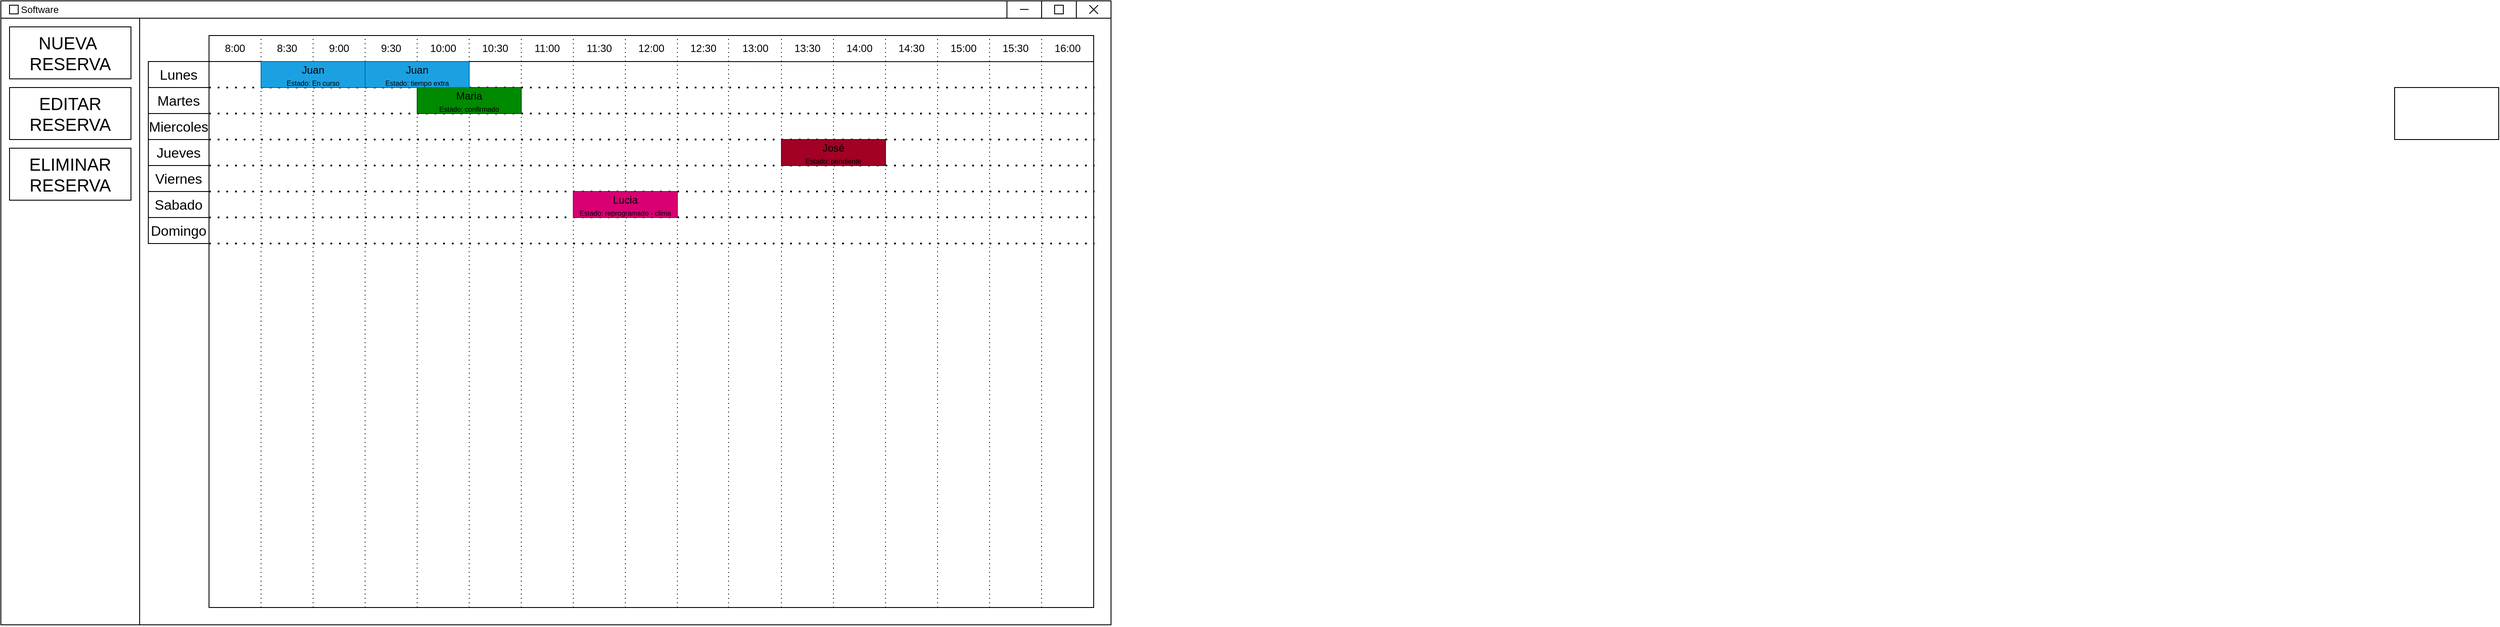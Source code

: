<mxfile version="24.1.0" type="device">
  <diagram name="Página-1" id="wPn8jwSM_K-0Jj4T_NUa">
    <mxGraphModel dx="1434" dy="884" grid="1" gridSize="10" guides="1" tooltips="1" connect="1" arrows="1" fold="1" page="0" pageScale="1" pageWidth="827" pageHeight="1169" math="0" shadow="0">
      <root>
        <mxCell id="0" />
        <mxCell id="1" parent="0" />
        <mxCell id="ogFok0TsDtVtjjmdeKhT-1" value="" style="rounded=0;whiteSpace=wrap;html=1;" parent="1" vertex="1">
          <mxGeometry x="240" y="190" width="1280" height="720" as="geometry" />
        </mxCell>
        <mxCell id="ogFok0TsDtVtjjmdeKhT-3" value="" style="rounded=0;whiteSpace=wrap;html=1;" parent="1" vertex="1">
          <mxGeometry x="3000" y="290" width="120" height="60" as="geometry" />
        </mxCell>
        <mxCell id="ogFok0TsDtVtjjmdeKhT-15" value="" style="rounded=0;whiteSpace=wrap;html=1;" parent="1" vertex="1">
          <mxGeometry x="250" y="195" width="10" height="10" as="geometry" />
        </mxCell>
        <mxCell id="ogFok0TsDtVtjjmdeKhT-16" value="Software" style="text;html=1;strokeColor=none;fillColor=none;align=center;verticalAlign=middle;whiteSpace=wrap;rounded=0;fontSize=11;" parent="1" vertex="1">
          <mxGeometry x="260" y="192.5" width="50" height="15" as="geometry" />
        </mxCell>
        <mxCell id="ogFok0TsDtVtjjmdeKhT-17" value="" style="rounded=0;whiteSpace=wrap;html=1;" parent="1" vertex="1">
          <mxGeometry x="480" y="230" width="1020" height="660" as="geometry" />
        </mxCell>
        <mxCell id="ogFok0TsDtVtjjmdeKhT-19" value="" style="endArrow=none;html=1;rounded=0;" parent="1" edge="1">
          <mxGeometry width="50" height="50" relative="1" as="geometry">
            <mxPoint x="400" y="910" as="sourcePoint" />
            <mxPoint x="400" y="210" as="targetPoint" />
          </mxGeometry>
        </mxCell>
        <mxCell id="ogFok0TsDtVtjjmdeKhT-21" value="" style="endArrow=none;html=1;rounded=0;dashed=1;dashPattern=1 4;" parent="1" edge="1">
          <mxGeometry width="50" height="50" relative="1" as="geometry">
            <mxPoint x="540" y="890" as="sourcePoint" />
            <mxPoint x="540" y="230" as="targetPoint" />
          </mxGeometry>
        </mxCell>
        <mxCell id="PAHCJ1F32AMoel25DWfm-1" value="" style="endArrow=none;html=1;rounded=0;dashed=1;dashPattern=1 4;" edge="1" parent="1">
          <mxGeometry width="50" height="50" relative="1" as="geometry">
            <mxPoint x="600" y="890" as="sourcePoint" />
            <mxPoint x="600" y="230" as="targetPoint" />
          </mxGeometry>
        </mxCell>
        <mxCell id="PAHCJ1F32AMoel25DWfm-2" value="" style="endArrow=none;html=1;rounded=0;" edge="1" parent="1">
          <mxGeometry width="50" height="50" relative="1" as="geometry">
            <mxPoint x="1500" y="260.11" as="sourcePoint" />
            <mxPoint x="480" y="260" as="targetPoint" />
          </mxGeometry>
        </mxCell>
        <mxCell id="PAHCJ1F32AMoel25DWfm-7" value="" style="rounded=0;whiteSpace=wrap;html=1;" vertex="1" parent="1">
          <mxGeometry x="250" y="220" width="140" height="60" as="geometry" />
        </mxCell>
        <mxCell id="PAHCJ1F32AMoel25DWfm-8" value="NUEVA&amp;nbsp; RESERVA" style="text;html=1;align=center;verticalAlign=middle;whiteSpace=wrap;rounded=0;fontSize=20;" vertex="1" parent="1">
          <mxGeometry x="250" y="220" width="140" height="60" as="geometry" />
        </mxCell>
        <mxCell id="PAHCJ1F32AMoel25DWfm-10" value="" style="rounded=0;whiteSpace=wrap;html=1;" vertex="1" parent="1">
          <mxGeometry x="410" y="260" width="70" height="30" as="geometry" />
        </mxCell>
        <mxCell id="PAHCJ1F32AMoel25DWfm-11" value="Lunes" style="text;html=1;align=center;verticalAlign=middle;whiteSpace=wrap;rounded=0;fontSize=16;" vertex="1" parent="1">
          <mxGeometry x="410" y="260" width="70" height="30" as="geometry" />
        </mxCell>
        <mxCell id="PAHCJ1F32AMoel25DWfm-13" value="" style="rounded=0;whiteSpace=wrap;html=1;" vertex="1" parent="1">
          <mxGeometry x="250" y="290" width="140" height="60" as="geometry" />
        </mxCell>
        <mxCell id="PAHCJ1F32AMoel25DWfm-14" value="EDITAR RESERVA" style="text;html=1;align=center;verticalAlign=middle;whiteSpace=wrap;rounded=0;fontSize=20;" vertex="1" parent="1">
          <mxGeometry x="250" y="290" width="140" height="60" as="geometry" />
        </mxCell>
        <mxCell id="PAHCJ1F32AMoel25DWfm-15" value="" style="rounded=0;whiteSpace=wrap;html=1;" vertex="1" parent="1">
          <mxGeometry x="250" y="360" width="140" height="60" as="geometry" />
        </mxCell>
        <mxCell id="PAHCJ1F32AMoel25DWfm-16" value="ELIMINAR RESERVA" style="text;html=1;align=center;verticalAlign=middle;whiteSpace=wrap;rounded=0;fontSize=20;" vertex="1" parent="1">
          <mxGeometry x="250" y="360" width="140" height="60" as="geometry" />
        </mxCell>
        <mxCell id="PAHCJ1F32AMoel25DWfm-23" value="8:00" style="text;html=1;align=center;verticalAlign=middle;whiteSpace=wrap;rounded=0;" vertex="1" parent="1">
          <mxGeometry x="480" y="230" width="60" height="30" as="geometry" />
        </mxCell>
        <mxCell id="PAHCJ1F32AMoel25DWfm-24" value="8:30" style="text;html=1;align=center;verticalAlign=middle;whiteSpace=wrap;rounded=0;" vertex="1" parent="1">
          <mxGeometry x="540" y="230" width="60" height="30" as="geometry" />
        </mxCell>
        <mxCell id="PAHCJ1F32AMoel25DWfm-25" value="" style="endArrow=none;html=1;rounded=0;dashed=1;dashPattern=1 4;" edge="1" parent="1">
          <mxGeometry width="50" height="50" relative="1" as="geometry">
            <mxPoint x="660" y="890" as="sourcePoint" />
            <mxPoint x="660" y="230" as="targetPoint" />
          </mxGeometry>
        </mxCell>
        <mxCell id="PAHCJ1F32AMoel25DWfm-26" value="" style="endArrow=none;html=1;rounded=0;dashed=1;dashPattern=1 4;" edge="1" parent="1">
          <mxGeometry width="50" height="50" relative="1" as="geometry">
            <mxPoint x="720" y="890" as="sourcePoint" />
            <mxPoint x="720" y="230" as="targetPoint" />
          </mxGeometry>
        </mxCell>
        <mxCell id="PAHCJ1F32AMoel25DWfm-27" value="9:00" style="text;html=1;align=center;verticalAlign=middle;whiteSpace=wrap;rounded=0;" vertex="1" parent="1">
          <mxGeometry x="600" y="230" width="60" height="30" as="geometry" />
        </mxCell>
        <mxCell id="PAHCJ1F32AMoel25DWfm-28" value="9:30" style="text;html=1;align=center;verticalAlign=middle;whiteSpace=wrap;rounded=0;" vertex="1" parent="1">
          <mxGeometry x="660" y="230" width="60" height="30" as="geometry" />
        </mxCell>
        <mxCell id="PAHCJ1F32AMoel25DWfm-29" value="" style="endArrow=none;html=1;rounded=0;dashed=1;dashPattern=1 4;" edge="1" parent="1">
          <mxGeometry width="50" height="50" relative="1" as="geometry">
            <mxPoint x="780" y="890" as="sourcePoint" />
            <mxPoint x="780" y="230" as="targetPoint" />
          </mxGeometry>
        </mxCell>
        <mxCell id="PAHCJ1F32AMoel25DWfm-30" value="" style="endArrow=none;html=1;rounded=0;dashed=1;dashPattern=1 4;" edge="1" parent="1">
          <mxGeometry width="50" height="50" relative="1" as="geometry">
            <mxPoint x="840" y="890" as="sourcePoint" />
            <mxPoint x="840" y="230" as="targetPoint" />
          </mxGeometry>
        </mxCell>
        <mxCell id="PAHCJ1F32AMoel25DWfm-31" value="10:00" style="text;html=1;align=center;verticalAlign=middle;whiteSpace=wrap;rounded=0;" vertex="1" parent="1">
          <mxGeometry x="720" y="230" width="60" height="30" as="geometry" />
        </mxCell>
        <mxCell id="PAHCJ1F32AMoel25DWfm-32" value="10:30" style="text;html=1;align=center;verticalAlign=middle;whiteSpace=wrap;rounded=0;" vertex="1" parent="1">
          <mxGeometry x="780" y="230" width="60" height="30" as="geometry" />
        </mxCell>
        <mxCell id="PAHCJ1F32AMoel25DWfm-33" value="" style="endArrow=none;html=1;rounded=0;dashed=1;dashPattern=1 4;" edge="1" parent="1">
          <mxGeometry width="50" height="50" relative="1" as="geometry">
            <mxPoint x="900" y="890" as="sourcePoint" />
            <mxPoint x="900" y="230" as="targetPoint" />
          </mxGeometry>
        </mxCell>
        <mxCell id="PAHCJ1F32AMoel25DWfm-34" value="" style="endArrow=none;html=1;rounded=0;dashed=1;dashPattern=1 4;" edge="1" parent="1">
          <mxGeometry width="50" height="50" relative="1" as="geometry">
            <mxPoint x="960" y="890" as="sourcePoint" />
            <mxPoint x="960" y="230" as="targetPoint" />
          </mxGeometry>
        </mxCell>
        <mxCell id="PAHCJ1F32AMoel25DWfm-35" value="11:00" style="text;html=1;align=center;verticalAlign=middle;whiteSpace=wrap;rounded=0;" vertex="1" parent="1">
          <mxGeometry x="840" y="230" width="60" height="30" as="geometry" />
        </mxCell>
        <mxCell id="PAHCJ1F32AMoel25DWfm-36" value="11:30" style="text;html=1;align=center;verticalAlign=middle;whiteSpace=wrap;rounded=0;" vertex="1" parent="1">
          <mxGeometry x="900" y="230" width="60" height="30" as="geometry" />
        </mxCell>
        <mxCell id="PAHCJ1F32AMoel25DWfm-37" value="" style="endArrow=none;html=1;rounded=0;dashed=1;dashPattern=1 4;" edge="1" parent="1">
          <mxGeometry width="50" height="50" relative="1" as="geometry">
            <mxPoint x="1020" y="890" as="sourcePoint" />
            <mxPoint x="1020" y="230" as="targetPoint" />
          </mxGeometry>
        </mxCell>
        <mxCell id="PAHCJ1F32AMoel25DWfm-38" value="" style="endArrow=none;html=1;rounded=0;dashed=1;dashPattern=1 4;" edge="1" parent="1">
          <mxGeometry width="50" height="50" relative="1" as="geometry">
            <mxPoint x="1079" y="890" as="sourcePoint" />
            <mxPoint x="1079" y="230" as="targetPoint" />
          </mxGeometry>
        </mxCell>
        <mxCell id="PAHCJ1F32AMoel25DWfm-39" value="12:00" style="text;html=1;align=center;verticalAlign=middle;whiteSpace=wrap;rounded=0;" vertex="1" parent="1">
          <mxGeometry x="960" y="230" width="60" height="30" as="geometry" />
        </mxCell>
        <mxCell id="PAHCJ1F32AMoel25DWfm-40" value="12:30" style="text;html=1;align=center;verticalAlign=middle;whiteSpace=wrap;rounded=0;" vertex="1" parent="1">
          <mxGeometry x="1020" y="230" width="60" height="30" as="geometry" />
        </mxCell>
        <mxCell id="PAHCJ1F32AMoel25DWfm-41" value="" style="endArrow=none;html=1;rounded=0;dashed=1;dashPattern=1 4;" edge="1" parent="1">
          <mxGeometry width="50" height="50" relative="1" as="geometry">
            <mxPoint x="1140" y="890" as="sourcePoint" />
            <mxPoint x="1140" y="230" as="targetPoint" />
          </mxGeometry>
        </mxCell>
        <mxCell id="PAHCJ1F32AMoel25DWfm-42" value="" style="endArrow=none;html=1;rounded=0;dashed=1;dashPattern=1 4;" edge="1" parent="1">
          <mxGeometry width="50" height="50" relative="1" as="geometry">
            <mxPoint x="1200" y="890" as="sourcePoint" />
            <mxPoint x="1200" y="230" as="targetPoint" />
          </mxGeometry>
        </mxCell>
        <mxCell id="PAHCJ1F32AMoel25DWfm-43" value="13:00" style="text;html=1;align=center;verticalAlign=middle;whiteSpace=wrap;rounded=0;" vertex="1" parent="1">
          <mxGeometry x="1080" y="230" width="60" height="30" as="geometry" />
        </mxCell>
        <mxCell id="PAHCJ1F32AMoel25DWfm-44" value="13:30" style="text;html=1;align=center;verticalAlign=middle;whiteSpace=wrap;rounded=0;" vertex="1" parent="1">
          <mxGeometry x="1140" y="230" width="60" height="30" as="geometry" />
        </mxCell>
        <mxCell id="PAHCJ1F32AMoel25DWfm-45" value="" style="endArrow=none;html=1;rounded=0;dashed=1;dashPattern=1 4;" edge="1" parent="1">
          <mxGeometry width="50" height="50" relative="1" as="geometry">
            <mxPoint x="1260" y="890" as="sourcePoint" />
            <mxPoint x="1260" y="230" as="targetPoint" />
          </mxGeometry>
        </mxCell>
        <mxCell id="PAHCJ1F32AMoel25DWfm-46" value="" style="endArrow=none;html=1;rounded=0;dashed=1;dashPattern=1 4;" edge="1" parent="1">
          <mxGeometry width="50" height="50" relative="1" as="geometry">
            <mxPoint x="1320" y="890" as="sourcePoint" />
            <mxPoint x="1320" y="230" as="targetPoint" />
          </mxGeometry>
        </mxCell>
        <mxCell id="PAHCJ1F32AMoel25DWfm-47" value="14:00" style="text;html=1;align=center;verticalAlign=middle;whiteSpace=wrap;rounded=0;" vertex="1" parent="1">
          <mxGeometry x="1200" y="230" width="60" height="30" as="geometry" />
        </mxCell>
        <mxCell id="PAHCJ1F32AMoel25DWfm-48" value="14:30" style="text;html=1;align=center;verticalAlign=middle;whiteSpace=wrap;rounded=0;" vertex="1" parent="1">
          <mxGeometry x="1260" y="230" width="60" height="30" as="geometry" />
        </mxCell>
        <mxCell id="PAHCJ1F32AMoel25DWfm-49" value="" style="endArrow=none;html=1;rounded=0;dashed=1;dashPattern=1 4;" edge="1" parent="1">
          <mxGeometry width="50" height="50" relative="1" as="geometry">
            <mxPoint x="1380" y="890" as="sourcePoint" />
            <mxPoint x="1380" y="230" as="targetPoint" />
          </mxGeometry>
        </mxCell>
        <mxCell id="PAHCJ1F32AMoel25DWfm-50" value="" style="endArrow=none;html=1;rounded=0;dashed=1;dashPattern=1 4;" edge="1" parent="1">
          <mxGeometry width="50" height="50" relative="1" as="geometry">
            <mxPoint x="1440" y="890" as="sourcePoint" />
            <mxPoint x="1440" y="230" as="targetPoint" />
          </mxGeometry>
        </mxCell>
        <mxCell id="PAHCJ1F32AMoel25DWfm-51" value="15:00" style="text;html=1;align=center;verticalAlign=middle;whiteSpace=wrap;rounded=0;" vertex="1" parent="1">
          <mxGeometry x="1320" y="230" width="60" height="30" as="geometry" />
        </mxCell>
        <mxCell id="PAHCJ1F32AMoel25DWfm-52" value="15:30" style="text;html=1;align=center;verticalAlign=middle;whiteSpace=wrap;rounded=0;" vertex="1" parent="1">
          <mxGeometry x="1380" y="230" width="60" height="30" as="geometry" />
        </mxCell>
        <mxCell id="PAHCJ1F32AMoel25DWfm-58" value="16:00" style="text;html=1;align=center;verticalAlign=middle;whiteSpace=wrap;rounded=0;" vertex="1" parent="1">
          <mxGeometry x="1440" y="230" width="60" height="30" as="geometry" />
        </mxCell>
        <mxCell id="PAHCJ1F32AMoel25DWfm-62" value="" style="group" vertex="1" connectable="0" parent="1">
          <mxGeometry x="1400" y="190" width="40" height="20" as="geometry" />
        </mxCell>
        <mxCell id="ogFok0TsDtVtjjmdeKhT-5" value="" style="rounded=0;whiteSpace=wrap;html=1;" parent="PAHCJ1F32AMoel25DWfm-62" vertex="1">
          <mxGeometry width="40" height="20" as="geometry" />
        </mxCell>
        <mxCell id="ogFok0TsDtVtjjmdeKhT-14" value="" style="endArrow=none;html=1;rounded=0;" parent="PAHCJ1F32AMoel25DWfm-62" edge="1">
          <mxGeometry width="50" height="50" relative="1" as="geometry">
            <mxPoint x="15" y="9.88" as="sourcePoint" />
            <mxPoint x="25" y="9.88" as="targetPoint" />
          </mxGeometry>
        </mxCell>
        <mxCell id="PAHCJ1F32AMoel25DWfm-63" value="" style="group" vertex="1" connectable="0" parent="1">
          <mxGeometry x="1440" y="190" width="40" height="20" as="geometry" />
        </mxCell>
        <mxCell id="ogFok0TsDtVtjjmdeKhT-6" value="" style="rounded=0;whiteSpace=wrap;html=1;" parent="PAHCJ1F32AMoel25DWfm-63" vertex="1">
          <mxGeometry width="40" height="20" as="geometry" />
        </mxCell>
        <mxCell id="ogFok0TsDtVtjjmdeKhT-13" value="" style="rounded=0;whiteSpace=wrap;html=1;" parent="PAHCJ1F32AMoel25DWfm-63" vertex="1">
          <mxGeometry x="15" y="5" width="10" height="10" as="geometry" />
        </mxCell>
        <mxCell id="PAHCJ1F32AMoel25DWfm-64" value="" style="group" vertex="1" connectable="0" parent="1">
          <mxGeometry x="1480" y="190" width="40" height="20" as="geometry" />
        </mxCell>
        <mxCell id="ogFok0TsDtVtjjmdeKhT-7" value="" style="rounded=0;whiteSpace=wrap;html=1;" parent="PAHCJ1F32AMoel25DWfm-64" vertex="1">
          <mxGeometry width="40" height="20" as="geometry" />
        </mxCell>
        <mxCell id="PAHCJ1F32AMoel25DWfm-61" value="" style="group" vertex="1" connectable="0" parent="PAHCJ1F32AMoel25DWfm-64">
          <mxGeometry x="15" y="5" width="10" height="10" as="geometry" />
        </mxCell>
        <mxCell id="ogFok0TsDtVtjjmdeKhT-8" value="" style="endArrow=none;html=1;rounded=0;" parent="PAHCJ1F32AMoel25DWfm-61" edge="1">
          <mxGeometry width="50" height="50" relative="1" as="geometry">
            <mxPoint y="10" as="sourcePoint" />
            <mxPoint x="10" as="targetPoint" />
          </mxGeometry>
        </mxCell>
        <mxCell id="ogFok0TsDtVtjjmdeKhT-9" value="" style="endArrow=none;html=1;rounded=0;" parent="PAHCJ1F32AMoel25DWfm-61" edge="1">
          <mxGeometry width="50" height="50" relative="1" as="geometry">
            <mxPoint x="10" y="10" as="sourcePoint" />
            <mxPoint as="targetPoint" />
          </mxGeometry>
        </mxCell>
        <mxCell id="PAHCJ1F32AMoel25DWfm-65" value="" style="endArrow=none;html=1;rounded=0;" edge="1" parent="1">
          <mxGeometry width="50" height="50" relative="1" as="geometry">
            <mxPoint x="240" y="210" as="sourcePoint" />
            <mxPoint x="1520" y="210" as="targetPoint" />
          </mxGeometry>
        </mxCell>
        <mxCell id="PAHCJ1F32AMoel25DWfm-67" value="" style="rounded=0;whiteSpace=wrap;html=1;" vertex="1" parent="1">
          <mxGeometry x="410" y="290" width="70" height="30" as="geometry" />
        </mxCell>
        <mxCell id="PAHCJ1F32AMoel25DWfm-68" value="Martes" style="text;html=1;align=center;verticalAlign=middle;whiteSpace=wrap;rounded=0;fontSize=16;" vertex="1" parent="1">
          <mxGeometry x="410" y="290" width="70" height="30" as="geometry" />
        </mxCell>
        <mxCell id="PAHCJ1F32AMoel25DWfm-69" value="" style="rounded=0;whiteSpace=wrap;html=1;" vertex="1" parent="1">
          <mxGeometry x="410" y="320" width="70" height="30" as="geometry" />
        </mxCell>
        <mxCell id="PAHCJ1F32AMoel25DWfm-70" value="Miercoles" style="text;html=1;align=center;verticalAlign=middle;whiteSpace=wrap;rounded=0;fontSize=16;" vertex="1" parent="1">
          <mxGeometry x="410" y="320" width="70" height="30" as="geometry" />
        </mxCell>
        <mxCell id="PAHCJ1F32AMoel25DWfm-71" value="" style="rounded=0;whiteSpace=wrap;html=1;" vertex="1" parent="1">
          <mxGeometry x="410" y="350" width="70" height="30" as="geometry" />
        </mxCell>
        <mxCell id="PAHCJ1F32AMoel25DWfm-72" value="Jueves" style="text;html=1;align=center;verticalAlign=middle;whiteSpace=wrap;rounded=0;fontSize=16;" vertex="1" parent="1">
          <mxGeometry x="410" y="350" width="70" height="30" as="geometry" />
        </mxCell>
        <mxCell id="PAHCJ1F32AMoel25DWfm-73" value="" style="rounded=0;whiteSpace=wrap;html=1;" vertex="1" parent="1">
          <mxGeometry x="410" y="380" width="70" height="30" as="geometry" />
        </mxCell>
        <mxCell id="PAHCJ1F32AMoel25DWfm-74" value="Viernes" style="text;html=1;align=center;verticalAlign=middle;whiteSpace=wrap;rounded=0;fontSize=16;" vertex="1" parent="1">
          <mxGeometry x="410" y="380" width="70" height="30" as="geometry" />
        </mxCell>
        <mxCell id="PAHCJ1F32AMoel25DWfm-75" value="" style="rounded=0;whiteSpace=wrap;html=1;" vertex="1" parent="1">
          <mxGeometry x="410" y="410" width="70" height="30" as="geometry" />
        </mxCell>
        <mxCell id="PAHCJ1F32AMoel25DWfm-76" value="Sabado" style="text;html=1;align=center;verticalAlign=middle;whiteSpace=wrap;rounded=0;fontSize=16;" vertex="1" parent="1">
          <mxGeometry x="410" y="410" width="70" height="30" as="geometry" />
        </mxCell>
        <mxCell id="PAHCJ1F32AMoel25DWfm-77" value="" style="rounded=0;whiteSpace=wrap;html=1;" vertex="1" parent="1">
          <mxGeometry x="410" y="440" width="70" height="30" as="geometry" />
        </mxCell>
        <mxCell id="PAHCJ1F32AMoel25DWfm-78" value="Domingo" style="text;html=1;align=center;verticalAlign=middle;whiteSpace=wrap;rounded=0;fontSize=16;" vertex="1" parent="1">
          <mxGeometry x="410" y="440" width="70" height="30" as="geometry" />
        </mxCell>
        <mxCell id="PAHCJ1F32AMoel25DWfm-79" value="" style="endArrow=none;html=1;strokeWidth=2;rounded=0;dashed=1;dashPattern=1 4;" edge="1" parent="1">
          <mxGeometry width="50" height="50" relative="1" as="geometry">
            <mxPoint x="480" y="290.048" as="sourcePoint" />
            <mxPoint x="1500.952" y="290" as="targetPoint" />
          </mxGeometry>
        </mxCell>
        <mxCell id="PAHCJ1F32AMoel25DWfm-80" value="" style="endArrow=none;html=1;strokeWidth=2;rounded=0;dashed=1;dashPattern=1 4;" edge="1" parent="1">
          <mxGeometry width="50" height="50" relative="1" as="geometry">
            <mxPoint x="480" y="320.048" as="sourcePoint" />
            <mxPoint x="1500.952" y="320" as="targetPoint" />
          </mxGeometry>
        </mxCell>
        <mxCell id="PAHCJ1F32AMoel25DWfm-81" value="" style="endArrow=none;html=1;strokeWidth=2;rounded=0;dashed=1;dashPattern=1 4;" edge="1" parent="1">
          <mxGeometry width="50" height="50" relative="1" as="geometry">
            <mxPoint x="480" y="350.048" as="sourcePoint" />
            <mxPoint x="1500.952" y="350" as="targetPoint" />
          </mxGeometry>
        </mxCell>
        <mxCell id="PAHCJ1F32AMoel25DWfm-82" value="" style="endArrow=none;html=1;strokeWidth=2;rounded=0;dashed=1;dashPattern=1 4;" edge="1" parent="1">
          <mxGeometry width="50" height="50" relative="1" as="geometry">
            <mxPoint x="480" y="380.048" as="sourcePoint" />
            <mxPoint x="1500.952" y="380" as="targetPoint" />
          </mxGeometry>
        </mxCell>
        <mxCell id="PAHCJ1F32AMoel25DWfm-83" value="" style="endArrow=none;html=1;strokeWidth=2;rounded=0;dashed=1;dashPattern=1 4;" edge="1" parent="1">
          <mxGeometry width="50" height="50" relative="1" as="geometry">
            <mxPoint x="480" y="410.048" as="sourcePoint" />
            <mxPoint x="1500.952" y="410" as="targetPoint" />
          </mxGeometry>
        </mxCell>
        <mxCell id="PAHCJ1F32AMoel25DWfm-84" value="" style="endArrow=none;html=1;strokeWidth=2;rounded=0;dashed=1;dashPattern=1 4;" edge="1" parent="1">
          <mxGeometry width="50" height="50" relative="1" as="geometry">
            <mxPoint x="480" y="439.818" as="sourcePoint" />
            <mxPoint x="1500.952" y="439.77" as="targetPoint" />
          </mxGeometry>
        </mxCell>
        <mxCell id="PAHCJ1F32AMoel25DWfm-85" value="" style="endArrow=none;html=1;strokeWidth=2;rounded=0;dashed=1;dashPattern=1 4;" edge="1" parent="1">
          <mxGeometry width="50" height="50" relative="1" as="geometry">
            <mxPoint x="480" y="470.048" as="sourcePoint" />
            <mxPoint x="1500.952" y="470" as="targetPoint" />
          </mxGeometry>
        </mxCell>
        <mxCell id="PAHCJ1F32AMoel25DWfm-125" value="" style="rounded=0;whiteSpace=wrap;html=1;fillColor=#008a00;fontColor=#ffffff;strokeColor=#005700;" vertex="1" parent="1">
          <mxGeometry x="720" y="290" width="120" height="30" as="geometry" />
        </mxCell>
        <mxCell id="PAHCJ1F32AMoel25DWfm-126" value="Maria" style="text;html=1;align=center;verticalAlign=middle;whiteSpace=wrap;rounded=0;" vertex="1" parent="1">
          <mxGeometry x="750" y="290" width="60" height="20" as="geometry" />
        </mxCell>
        <mxCell id="PAHCJ1F32AMoel25DWfm-127" value="Estado: confirmado" style="text;html=1;align=center;verticalAlign=middle;whiteSpace=wrap;rounded=0;fontSize=8;" vertex="1" parent="1">
          <mxGeometry x="735" y="310" width="90" height="10" as="geometry" />
        </mxCell>
        <mxCell id="PAHCJ1F32AMoel25DWfm-120" value="" style="rounded=0;whiteSpace=wrap;html=1;fillColor=#a20025;strokeColor=#6F0000;fontColor=#ffffff;" vertex="1" parent="1">
          <mxGeometry x="1140" y="350" width="120" height="30" as="geometry" />
        </mxCell>
        <mxCell id="PAHCJ1F32AMoel25DWfm-122" value="Estado: pendiente" style="text;html=1;align=center;verticalAlign=middle;whiteSpace=wrap;rounded=0;fontSize=8;" vertex="1" parent="1">
          <mxGeometry x="1155" y="370" width="90" height="10" as="geometry" />
        </mxCell>
        <mxCell id="PAHCJ1F32AMoel25DWfm-128" value="" style="rounded=0;whiteSpace=wrap;html=1;fillColor=#1ba1e2;fontColor=#ffffff;strokeColor=#006EAF;" vertex="1" parent="1">
          <mxGeometry x="540" y="260" width="120" height="30" as="geometry" />
        </mxCell>
        <mxCell id="PAHCJ1F32AMoel25DWfm-129" value="Juan" style="text;html=1;align=center;verticalAlign=middle;whiteSpace=wrap;rounded=0;" vertex="1" parent="1">
          <mxGeometry x="570" y="260" width="60" height="20" as="geometry" />
        </mxCell>
        <mxCell id="PAHCJ1F32AMoel25DWfm-130" value="Estado: En curso" style="text;html=1;align=center;verticalAlign=middle;whiteSpace=wrap;rounded=0;fontSize=8;" vertex="1" parent="1">
          <mxGeometry x="555" y="280" width="90" height="10" as="geometry" />
        </mxCell>
        <mxCell id="PAHCJ1F32AMoel25DWfm-121" value="José" style="text;html=1;align=center;verticalAlign=middle;whiteSpace=wrap;rounded=0;" vertex="1" parent="1">
          <mxGeometry x="1170" y="350" width="60" height="20" as="geometry" />
        </mxCell>
        <mxCell id="PAHCJ1F32AMoel25DWfm-131" value="" style="rounded=0;whiteSpace=wrap;html=1;fillColor=#d80073;fontColor=#ffffff;strokeColor=#A50040;" vertex="1" parent="1">
          <mxGeometry x="900" y="410" width="120" height="30" as="geometry" />
        </mxCell>
        <mxCell id="PAHCJ1F32AMoel25DWfm-132" value="Lucia" style="text;html=1;align=center;verticalAlign=middle;whiteSpace=wrap;rounded=0;" vertex="1" parent="1">
          <mxGeometry x="930" y="410" width="60" height="20" as="geometry" />
        </mxCell>
        <mxCell id="PAHCJ1F32AMoel25DWfm-133" value="Estado: reprogramado - clima" style="text;html=1;align=center;verticalAlign=middle;whiteSpace=wrap;rounded=0;fontSize=8;" vertex="1" parent="1">
          <mxGeometry x="900" y="430" width="120" height="10" as="geometry" />
        </mxCell>
        <mxCell id="PAHCJ1F32AMoel25DWfm-134" value="" style="rounded=0;whiteSpace=wrap;html=1;fillColor=#1ba1e2;fontColor=#ffffff;strokeColor=#006EAF;" vertex="1" parent="1">
          <mxGeometry x="660" y="260" width="120" height="30" as="geometry" />
        </mxCell>
        <mxCell id="PAHCJ1F32AMoel25DWfm-135" value="Juan" style="text;html=1;align=center;verticalAlign=middle;whiteSpace=wrap;rounded=0;" vertex="1" parent="1">
          <mxGeometry x="690" y="260" width="60" height="20" as="geometry" />
        </mxCell>
        <mxCell id="PAHCJ1F32AMoel25DWfm-136" value="Estado: tiempo extra" style="text;html=1;align=center;verticalAlign=middle;whiteSpace=wrap;rounded=0;fontSize=8;" vertex="1" parent="1">
          <mxGeometry x="660" y="280" width="120" height="10" as="geometry" />
        </mxCell>
      </root>
    </mxGraphModel>
  </diagram>
</mxfile>
